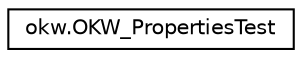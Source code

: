 digraph "Grafische Darstellung der Klassenhierarchie"
{
 // INTERACTIVE_SVG=YES
 // LATEX_PDF_SIZE
  edge [fontname="Helvetica",fontsize="10",labelfontname="Helvetica",labelfontsize="10"];
  node [fontname="Helvetica",fontsize="10",shape=record];
  rankdir="LR";
  Node0 [label="okw.OKW_PropertiesTest",height=0.2,width=0.4,color="black", fillcolor="white", style="filled",URL="$classokw_1_1_o_k_w___properties_test.html",tooltip=" "];
}
